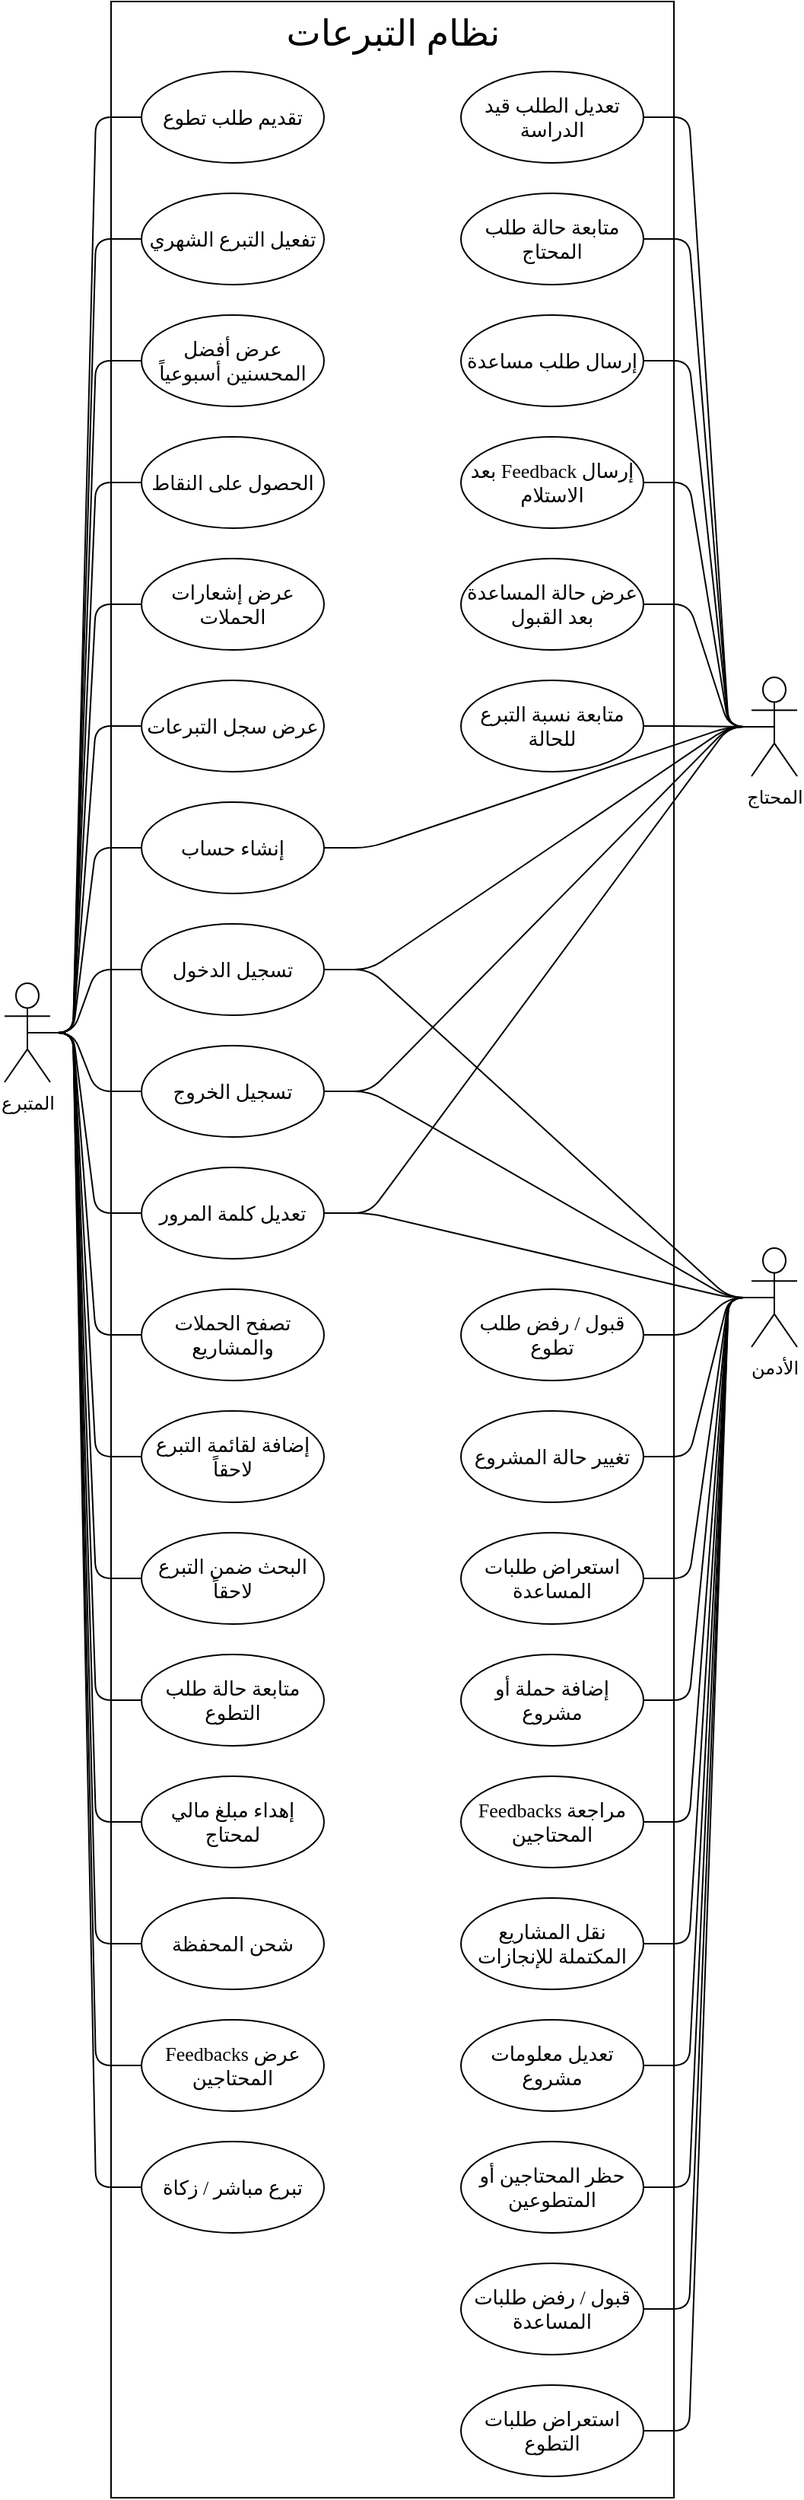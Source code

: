 <mxfile version="13.9.9" type="device"><diagram id="B2E9nz86P8KbMfJJ0yZO" name="Page-1"><mxGraphModel dx="358" dy="238" grid="1" gridSize="10" guides="1" tooltips="1" connect="1" arrows="1" fold="1" page="1" pageScale="1" pageWidth="850" pageHeight="1100" math="0" shadow="0"><root><mxCell id="0"/><mxCell id="1" parent="0"/><mxCell id="Yk3-z0zcMn_ex6_LbaxA-2" value="" style="rounded=0;whiteSpace=wrap;html=1;fillColor=none;" vertex="1" parent="1"><mxGeometry x="120" y="14" width="370" height="1640" as="geometry"/></mxCell><mxCell id="Yk3-z0zcMn_ex6_LbaxA-1" value="&lt;font face=&quot;Cocon modified&quot;&gt;المتبرع&lt;/font&gt;" style="shape=umlActor;verticalLabelPosition=bottom;verticalAlign=top;html=1;outlineConnect=0;" vertex="1" parent="1"><mxGeometry x="50" y="659" width="30" height="65" as="geometry"/></mxCell><mxCell id="Yk3-z0zcMn_ex6_LbaxA-4" value="&lt;font style=&quot;font-size: 13px&quot; face=&quot;Cocon modified&quot;&gt;تقديم طلب تطوع&lt;/font&gt;" style="ellipse;whiteSpace=wrap;html=1;fillColor=none;gradientColor=none;" vertex="1" parent="1"><mxGeometry x="140" y="60" width="120" height="60" as="geometry"/></mxCell><mxCell id="Yk3-z0zcMn_ex6_LbaxA-5" value="&lt;font style=&quot;font-size: 13px&quot; face=&quot;Cocon modified&quot;&gt;تفعيل التبرع الشهري&lt;/font&gt;" style="ellipse;whiteSpace=wrap;html=1;fillColor=none;gradientColor=none;" vertex="1" parent="1"><mxGeometry x="140" y="140" width="120" height="60" as="geometry"/></mxCell><mxCell id="Yk3-z0zcMn_ex6_LbaxA-6" value="&lt;font style=&quot;font-size: 13px&quot; face=&quot;Cocon modified&quot;&gt;عرض أفضل المحسنين أسبوعياً&lt;/font&gt;" style="ellipse;whiteSpace=wrap;html=1;fillColor=none;gradientColor=none;" vertex="1" parent="1"><mxGeometry x="140" y="220" width="120" height="60" as="geometry"/></mxCell><mxCell id="Yk3-z0zcMn_ex6_LbaxA-7" value="&lt;font style=&quot;font-size: 13px&quot; face=&quot;Cocon modified&quot;&gt;الحصول على النقاط&lt;/font&gt;" style="ellipse;whiteSpace=wrap;html=1;fillColor=none;gradientColor=none;" vertex="1" parent="1"><mxGeometry x="140" y="300" width="120" height="60" as="geometry"/></mxCell><mxCell id="Yk3-z0zcMn_ex6_LbaxA-8" value="&lt;font style=&quot;font-size: 13px&quot; face=&quot;Cocon modified&quot;&gt;عرض إشعارات الحملات&lt;/font&gt;" style="ellipse;whiteSpace=wrap;html=1;fillColor=none;gradientColor=none;" vertex="1" parent="1"><mxGeometry x="140" y="380" width="120" height="60" as="geometry"/></mxCell><mxCell id="Yk3-z0zcMn_ex6_LbaxA-9" value="&lt;font style=&quot;font-size: 13px&quot; face=&quot;Cocon modified&quot;&gt;عرض سجل التبرعات&lt;/font&gt;" style="ellipse;whiteSpace=wrap;html=1;fillColor=none;gradientColor=none;" vertex="1" parent="1"><mxGeometry x="140" y="460" width="120" height="60" as="geometry"/></mxCell><mxCell id="Yk3-z0zcMn_ex6_LbaxA-10" value="&lt;font style=&quot;font-size: 13px&quot; face=&quot;Cocon modified&quot;&gt;تبرع مباشر / زكاة&lt;/font&gt;" style="ellipse;whiteSpace=wrap;html=1;fillColor=none;gradientColor=none;" vertex="1" parent="1"><mxGeometry x="140" y="1420" width="120" height="60" as="geometry"/></mxCell><mxCell id="Yk3-z0zcMn_ex6_LbaxA-11" value="&lt;font style=&quot;font-size: 13px&quot; face=&quot;Cocon modified&quot;&gt;شحن المحفظة&lt;/font&gt;" style="ellipse;whiteSpace=wrap;html=1;fillColor=none;gradientColor=none;" vertex="1" parent="1"><mxGeometry x="140" y="1260" width="120" height="60" as="geometry"/></mxCell><mxCell id="Yk3-z0zcMn_ex6_LbaxA-13" value="&lt;font style=&quot;font-size: 13px&quot; face=&quot;Cocon modified&quot;&gt;البحث ضمن التبرع لاحقاً&lt;/font&gt;" style="ellipse;whiteSpace=wrap;html=1;fillColor=none;gradientColor=none;" vertex="1" parent="1"><mxGeometry x="140" y="1020" width="120" height="60" as="geometry"/></mxCell><mxCell id="Yk3-z0zcMn_ex6_LbaxA-14" value="&lt;font style=&quot;font-size: 13px&quot; face=&quot;Cocon modified&quot;&gt;إضافة لقائمة التبرع لاحقاً&lt;/font&gt;" style="ellipse;whiteSpace=wrap;html=1;fillColor=none;gradientColor=none;" vertex="1" parent="1"><mxGeometry x="140" y="940" width="120" height="60" as="geometry"/></mxCell><mxCell id="Yk3-z0zcMn_ex6_LbaxA-15" value="&lt;font style=&quot;font-size: 13px&quot; face=&quot;Cocon modified&quot;&gt;تصفح الحملات والمشاريع&lt;/font&gt;" style="ellipse;whiteSpace=wrap;html=1;fillColor=none;gradientColor=none;" vertex="1" parent="1"><mxGeometry x="140" y="860" width="120" height="60" as="geometry"/></mxCell><mxCell id="Yk3-z0zcMn_ex6_LbaxA-16" value="&lt;font face=&quot;Cocon modified&quot;&gt;&lt;span style=&quot;font-size: 13px&quot;&gt;Feedbacks عرض المحتاجين&lt;/span&gt;&lt;/font&gt;" style="ellipse;whiteSpace=wrap;html=1;fillColor=none;gradientColor=none;" vertex="1" parent="1"><mxGeometry x="140" y="1340" width="120" height="60" as="geometry"/></mxCell><mxCell id="Yk3-z0zcMn_ex6_LbaxA-17" value="&lt;font face=&quot;Cocon modified&quot;&gt;&lt;span style=&quot;font-size: 13px&quot;&gt;إهداء مبلغ مالي لمحتاج&lt;/span&gt;&lt;/font&gt;" style="ellipse;whiteSpace=wrap;html=1;fillColor=none;gradientColor=none;" vertex="1" parent="1"><mxGeometry x="140" y="1180" width="120" height="60" as="geometry"/></mxCell><mxCell id="Yk3-z0zcMn_ex6_LbaxA-18" value="&lt;font face=&quot;Cocon modified&quot;&gt;&lt;span style=&quot;font-size: 13px&quot;&gt;متابعة حالة طلب التطوع&lt;/span&gt;&lt;/font&gt;" style="ellipse;whiteSpace=wrap;html=1;fillColor=none;gradientColor=none;" vertex="1" parent="1"><mxGeometry x="140" y="1100" width="120" height="60" as="geometry"/></mxCell><mxCell id="Yk3-z0zcMn_ex6_LbaxA-19" value="&lt;font face=&quot;Cocon modified&quot;&gt;&lt;span style=&quot;font-size: 13px&quot;&gt;إنشاء حساب&lt;/span&gt;&lt;/font&gt;" style="ellipse;whiteSpace=wrap;html=1;fillColor=none;gradientColor=none;" vertex="1" parent="1"><mxGeometry x="140" y="540" width="120" height="60" as="geometry"/></mxCell><mxCell id="Yk3-z0zcMn_ex6_LbaxA-20" value="&lt;font face=&quot;Cocon modified&quot;&gt;&lt;span style=&quot;font-size: 13px&quot;&gt;تعديل الطلب قيد الدراسة&lt;/span&gt;&lt;/font&gt;" style="ellipse;whiteSpace=wrap;html=1;fillColor=none;gradientColor=none;" vertex="1" parent="1"><mxGeometry x="350" y="60" width="120" height="60" as="geometry"/></mxCell><mxCell id="Yk3-z0zcMn_ex6_LbaxA-21" value="&lt;font face=&quot;Cocon modified&quot;&gt;&lt;span style=&quot;font-size: 13px&quot;&gt;متابعة حالة طلب المحتاج&lt;/span&gt;&lt;/font&gt;" style="ellipse;whiteSpace=wrap;html=1;fillColor=none;gradientColor=none;" vertex="1" parent="1"><mxGeometry x="350" y="140" width="120" height="60" as="geometry"/></mxCell><mxCell id="Yk3-z0zcMn_ex6_LbaxA-22" value="&lt;font face=&quot;Cocon modified&quot;&gt;&lt;span style=&quot;font-size: 13px&quot;&gt;تسجيل الخروج&lt;/span&gt;&lt;/font&gt;" style="ellipse;whiteSpace=wrap;html=1;fillColor=none;gradientColor=none;" vertex="1" parent="1"><mxGeometry x="140" y="700" width="120" height="60" as="geometry"/></mxCell><mxCell id="Yk3-z0zcMn_ex6_LbaxA-23" value="&lt;font face=&quot;Cocon modified&quot;&gt;&lt;span style=&quot;font-size: 13px&quot;&gt;تسجيل الدخول&lt;/span&gt;&lt;/font&gt;" style="ellipse;whiteSpace=wrap;html=1;fillColor=none;gradientColor=none;" vertex="1" parent="1"><mxGeometry x="140" y="620" width="120" height="60" as="geometry"/></mxCell><mxCell id="Yk3-z0zcMn_ex6_LbaxA-24" value="&lt;font face=&quot;Cocon modified&quot;&gt;&lt;span style=&quot;font-size: 13px&quot;&gt;تعديل كلمة المرور&lt;/span&gt;&lt;/font&gt;" style="ellipse;whiteSpace=wrap;html=1;fillColor=none;gradientColor=none;" vertex="1" parent="1"><mxGeometry x="140" y="780" width="120" height="60" as="geometry"/></mxCell><mxCell id="Yk3-z0zcMn_ex6_LbaxA-25" value="&lt;font face=&quot;Cocon modified&quot;&gt;&lt;span style=&quot;font-size: 13px&quot;&gt;إرسال طلب مساعدة&lt;/span&gt;&lt;/font&gt;" style="ellipse;whiteSpace=wrap;html=1;fillColor=none;gradientColor=none;" vertex="1" parent="1"><mxGeometry x="350" y="220" width="120" height="60" as="geometry"/></mxCell><mxCell id="Yk3-z0zcMn_ex6_LbaxA-26" value="&lt;font face=&quot;Cocon modified&quot;&gt;&lt;span style=&quot;font-size: 13px&quot;&gt;بعد Feedback إرسال الاستلام&lt;/span&gt;&lt;/font&gt;" style="ellipse;whiteSpace=wrap;html=1;fillColor=none;gradientColor=none;" vertex="1" parent="1"><mxGeometry x="350" y="300" width="120" height="60" as="geometry"/></mxCell><mxCell id="Yk3-z0zcMn_ex6_LbaxA-27" value="&lt;font face=&quot;Cocon modified&quot;&gt;&lt;span style=&quot;font-size: 13px&quot;&gt;متابعة نسبة التبرع للحالة&lt;/span&gt;&lt;/font&gt;" style="ellipse;whiteSpace=wrap;html=1;fillColor=none;gradientColor=none;" vertex="1" parent="1"><mxGeometry x="350" y="460" width="120" height="60" as="geometry"/></mxCell><mxCell id="Yk3-z0zcMn_ex6_LbaxA-28" value="&lt;font face=&quot;Cocon modified&quot;&gt;&lt;span style=&quot;font-size: 13px&quot;&gt;عرض حالة المساعدة بعد القبول&lt;/span&gt;&lt;/font&gt;" style="ellipse;whiteSpace=wrap;html=1;fillColor=none;gradientColor=none;" vertex="1" parent="1"><mxGeometry x="350" y="380" width="120" height="60" as="geometry"/></mxCell><mxCell id="Yk3-z0zcMn_ex6_LbaxA-29" value="&lt;font face=&quot;Cocon modified&quot;&gt;&lt;span style=&quot;font-size: 13px&quot;&gt;تعديل معلومات مشروع&lt;/span&gt;&lt;/font&gt;" style="ellipse;whiteSpace=wrap;html=1;fillColor=none;gradientColor=none;" vertex="1" parent="1"><mxGeometry x="350" y="1340" width="120" height="60" as="geometry"/></mxCell><mxCell id="Yk3-z0zcMn_ex6_LbaxA-30" value="&lt;font face=&quot;Cocon modified&quot;&gt;&lt;span style=&quot;font-size: 13px&quot;&gt;إضافة حملة أو مشروع&lt;/span&gt;&lt;/font&gt;" style="ellipse;whiteSpace=wrap;html=1;fillColor=none;gradientColor=none;" vertex="1" parent="1"><mxGeometry x="350" y="1100" width="120" height="60" as="geometry"/></mxCell><mxCell id="Yk3-z0zcMn_ex6_LbaxA-31" value="&lt;font face=&quot;Cocon modified&quot;&gt;&lt;span style=&quot;font-size: 13px&quot;&gt;قبول / رفض طلب تطوع&lt;/span&gt;&lt;/font&gt;" style="ellipse;whiteSpace=wrap;html=1;fillColor=none;gradientColor=none;" vertex="1" parent="1"><mxGeometry x="350" y="860" width="120" height="60" as="geometry"/></mxCell><mxCell id="Yk3-z0zcMn_ex6_LbaxA-32" value="&lt;font face=&quot;Cocon modified&quot;&gt;&lt;span style=&quot;font-size: 13px&quot;&gt;استعراض طلبات التطوع&lt;/span&gt;&lt;/font&gt;" style="ellipse;whiteSpace=wrap;html=1;fillColor=none;gradientColor=none;" vertex="1" parent="1"><mxGeometry x="350" y="1580" width="120" height="60" as="geometry"/></mxCell><mxCell id="Yk3-z0zcMn_ex6_LbaxA-33" value="&lt;font face=&quot;Cocon modified&quot;&gt;&lt;span style=&quot;font-size: 13px&quot;&gt;قبول / رفض طلبات المساعدة&lt;/span&gt;&lt;/font&gt;" style="ellipse;whiteSpace=wrap;html=1;fillColor=none;gradientColor=none;" vertex="1" parent="1"><mxGeometry x="350" y="1500" width="120" height="60" as="geometry"/></mxCell><mxCell id="Yk3-z0zcMn_ex6_LbaxA-34" value="&lt;font face=&quot;Cocon modified&quot;&gt;&lt;span style=&quot;font-size: 13px&quot;&gt;استعراض طلبات المساعدة&lt;/span&gt;&lt;/font&gt;" style="ellipse;whiteSpace=wrap;html=1;fillColor=none;gradientColor=none;" vertex="1" parent="1"><mxGeometry x="350" y="1020" width="120" height="60" as="geometry"/></mxCell><mxCell id="Yk3-z0zcMn_ex6_LbaxA-35" value="&lt;font face=&quot;Cocon modified&quot;&gt;&lt;span style=&quot;font-size: 13px&quot;&gt;Feedbacks مراجعة المحتاجين&lt;/span&gt;&lt;/font&gt;" style="ellipse;whiteSpace=wrap;html=1;fillColor=none;gradientColor=none;" vertex="1" parent="1"><mxGeometry x="350" y="1180" width="120" height="60" as="geometry"/></mxCell><mxCell id="Yk3-z0zcMn_ex6_LbaxA-36" value="&lt;font face=&quot;Cocon modified&quot;&gt;&lt;span style=&quot;font-size: 13px&quot;&gt;نقل المشاريع المكتملة للإنجازات&lt;/span&gt;&lt;/font&gt;" style="ellipse;whiteSpace=wrap;html=1;fillColor=none;gradientColor=none;" vertex="1" parent="1"><mxGeometry x="350" y="1260" width="120" height="60" as="geometry"/></mxCell><mxCell id="Yk3-z0zcMn_ex6_LbaxA-37" value="&lt;font face=&quot;Cocon modified&quot;&gt;&lt;span style=&quot;font-size: 13px&quot;&gt;تغيير حالة المشروع&lt;/span&gt;&lt;/font&gt;" style="ellipse;whiteSpace=wrap;html=1;fillColor=none;gradientColor=none;" vertex="1" parent="1"><mxGeometry x="350" y="940" width="120" height="60" as="geometry"/></mxCell><mxCell id="Yk3-z0zcMn_ex6_LbaxA-39" value="&lt;font face=&quot;Cocon modified&quot;&gt;المحتاج&lt;/font&gt;" style="shape=umlActor;verticalLabelPosition=bottom;verticalAlign=top;html=1;outlineConnect=0;" vertex="1" parent="1"><mxGeometry x="541" y="458" width="30" height="65" as="geometry"/></mxCell><mxCell id="Yk3-z0zcMn_ex6_LbaxA-42" value="&lt;font face=&quot;Cocon modified&quot;&gt;الأدمن&lt;/font&gt;" style="shape=umlActor;verticalLabelPosition=bottom;verticalAlign=top;html=1;outlineConnect=0;" vertex="1" parent="1"><mxGeometry x="541" y="833" width="30" height="65" as="geometry"/></mxCell><mxCell id="Yk3-z0zcMn_ex6_LbaxA-43" value="&lt;font face=&quot;Cocon modified&quot;&gt;&lt;span style=&quot;font-size: 13px&quot;&gt;حظر المحتاجين أو المتطوعين&lt;/span&gt;&lt;/font&gt;" style="ellipse;whiteSpace=wrap;html=1;fillColor=none;gradientColor=none;" vertex="1" parent="1"><mxGeometry x="350" y="1420" width="120" height="60" as="geometry"/></mxCell><mxCell id="Yk3-z0zcMn_ex6_LbaxA-46" value="&lt;font style=&quot;font-size: 24px&quot;&gt;نظام التبرعات&lt;/font&gt;" style="text;html=1;align=center;verticalAlign=middle;resizable=0;points=[];autosize=1;fontSize=18;fontFamily=Cocon modified;" vertex="1" parent="1"><mxGeometry x="240" y="20" width="130" height="30" as="geometry"/></mxCell><mxCell id="Yk3-z0zcMn_ex6_LbaxA-47" value="" style="edgeStyle=entityRelationEdgeStyle;html=1;endArrow=none;elbow=vertical;fontFamily=Cocon modified;fontSize=18;exitX=0.5;exitY=0.5;exitDx=0;exitDy=0;exitPerimeter=0;entryX=0;entryY=0.5;entryDx=0;entryDy=0;" edge="1" parent="1" source="Yk3-z0zcMn_ex6_LbaxA-1" target="Yk3-z0zcMn_ex6_LbaxA-4"><mxGeometry width="160" relative="1" as="geometry"><mxPoint x="220" y="490" as="sourcePoint"/><mxPoint x="380" y="490" as="targetPoint"/></mxGeometry></mxCell><mxCell id="Yk3-z0zcMn_ex6_LbaxA-48" value="" style="edgeStyle=entityRelationEdgeStyle;html=1;endArrow=none;elbow=vertical;fontFamily=Cocon modified;fontSize=18;entryX=0;entryY=0.5;entryDx=0;entryDy=0;exitX=0.5;exitY=0.5;exitDx=0;exitDy=0;exitPerimeter=0;" edge="1" parent="1" source="Yk3-z0zcMn_ex6_LbaxA-1" target="Yk3-z0zcMn_ex6_LbaxA-5"><mxGeometry width="160" relative="1" as="geometry"><mxPoint x="70" y="560" as="sourcePoint"/><mxPoint x="150" y="100" as="targetPoint"/></mxGeometry></mxCell><mxCell id="Yk3-z0zcMn_ex6_LbaxA-49" value="" style="edgeStyle=entityRelationEdgeStyle;html=1;endArrow=none;elbow=vertical;fontFamily=Cocon modified;fontSize=18;entryX=0;entryY=0.5;entryDx=0;entryDy=0;exitX=0.5;exitY=0.5;exitDx=0;exitDy=0;exitPerimeter=0;" edge="1" parent="1" source="Yk3-z0zcMn_ex6_LbaxA-1" target="Yk3-z0zcMn_ex6_LbaxA-6"><mxGeometry width="160" relative="1" as="geometry"><mxPoint x="80" y="690" as="sourcePoint"/><mxPoint x="150" y="180" as="targetPoint"/></mxGeometry></mxCell><mxCell id="Yk3-z0zcMn_ex6_LbaxA-51" value="" style="edgeStyle=entityRelationEdgeStyle;html=1;endArrow=none;elbow=vertical;fontFamily=Cocon modified;fontSize=18;entryX=0;entryY=0.5;entryDx=0;entryDy=0;exitX=0.5;exitY=0.5;exitDx=0;exitDy=0;exitPerimeter=0;" edge="1" parent="1" source="Yk3-z0zcMn_ex6_LbaxA-1" target="Yk3-z0zcMn_ex6_LbaxA-7"><mxGeometry width="160" relative="1" as="geometry"><mxPoint x="75" y="709.5" as="sourcePoint"/><mxPoint x="150" y="260" as="targetPoint"/></mxGeometry></mxCell><mxCell id="Yk3-z0zcMn_ex6_LbaxA-52" value="" style="edgeStyle=entityRelationEdgeStyle;html=1;endArrow=none;elbow=vertical;fontFamily=Cocon modified;fontSize=18;entryX=0;entryY=0.5;entryDx=0;entryDy=0;exitX=0.5;exitY=0.5;exitDx=0;exitDy=0;exitPerimeter=0;" edge="1" parent="1" source="Yk3-z0zcMn_ex6_LbaxA-1" target="Yk3-z0zcMn_ex6_LbaxA-8"><mxGeometry width="160" relative="1" as="geometry"><mxPoint x="75" y="709.5" as="sourcePoint"/><mxPoint x="150" y="340" as="targetPoint"/></mxGeometry></mxCell><mxCell id="Yk3-z0zcMn_ex6_LbaxA-53" value="" style="edgeStyle=entityRelationEdgeStyle;html=1;endArrow=none;elbow=vertical;fontFamily=Cocon modified;fontSize=18;entryX=0;entryY=0.5;entryDx=0;entryDy=0;exitX=0.5;exitY=0.5;exitDx=0;exitDy=0;exitPerimeter=0;" edge="1" parent="1" source="Yk3-z0zcMn_ex6_LbaxA-1" target="Yk3-z0zcMn_ex6_LbaxA-9"><mxGeometry width="160" relative="1" as="geometry"><mxPoint x="75" y="709.5" as="sourcePoint"/><mxPoint x="150" y="420" as="targetPoint"/></mxGeometry></mxCell><mxCell id="Yk3-z0zcMn_ex6_LbaxA-54" value="" style="edgeStyle=entityRelationEdgeStyle;html=1;endArrow=none;elbow=vertical;fontFamily=Cocon modified;fontSize=18;entryX=0;entryY=0.5;entryDx=0;entryDy=0;exitX=0.5;exitY=0.5;exitDx=0;exitDy=0;exitPerimeter=0;" edge="1" parent="1" source="Yk3-z0zcMn_ex6_LbaxA-1" target="Yk3-z0zcMn_ex6_LbaxA-19"><mxGeometry width="160" relative="1" as="geometry"><mxPoint x="75" y="709.5" as="sourcePoint"/><mxPoint x="150" y="500" as="targetPoint"/></mxGeometry></mxCell><mxCell id="Yk3-z0zcMn_ex6_LbaxA-55" value="" style="edgeStyle=entityRelationEdgeStyle;html=1;endArrow=none;elbow=vertical;fontFamily=Cocon modified;fontSize=18;entryX=0;entryY=0.5;entryDx=0;entryDy=0;exitX=0.5;exitY=0.5;exitDx=0;exitDy=0;exitPerimeter=0;" edge="1" parent="1" source="Yk3-z0zcMn_ex6_LbaxA-1" target="Yk3-z0zcMn_ex6_LbaxA-23"><mxGeometry width="160" relative="1" as="geometry"><mxPoint x="75" y="709.5" as="sourcePoint"/><mxPoint x="150" y="580.0" as="targetPoint"/></mxGeometry></mxCell><mxCell id="Yk3-z0zcMn_ex6_LbaxA-56" value="" style="edgeStyle=entityRelationEdgeStyle;html=1;endArrow=none;elbow=vertical;fontFamily=Cocon modified;fontSize=18;entryX=0;entryY=0.5;entryDx=0;entryDy=0;exitX=0.5;exitY=0.5;exitDx=0;exitDy=0;exitPerimeter=0;" edge="1" parent="1" source="Yk3-z0zcMn_ex6_LbaxA-1" target="Yk3-z0zcMn_ex6_LbaxA-22"><mxGeometry width="160" relative="1" as="geometry"><mxPoint x="75" y="709.5" as="sourcePoint"/><mxPoint x="150" y="660.0" as="targetPoint"/></mxGeometry></mxCell><mxCell id="Yk3-z0zcMn_ex6_LbaxA-57" value="" style="edgeStyle=entityRelationEdgeStyle;html=1;endArrow=none;elbow=vertical;fontFamily=Cocon modified;fontSize=18;entryX=0;entryY=0.5;entryDx=0;entryDy=0;exitX=0.5;exitY=0.5;exitDx=0;exitDy=0;exitPerimeter=0;" edge="1" parent="1" source="Yk3-z0zcMn_ex6_LbaxA-1" target="Yk3-z0zcMn_ex6_LbaxA-24"><mxGeometry width="160" relative="1" as="geometry"><mxPoint x="75" y="701.5" as="sourcePoint"/><mxPoint x="150" y="740" as="targetPoint"/></mxGeometry></mxCell><mxCell id="Yk3-z0zcMn_ex6_LbaxA-58" value="" style="edgeStyle=entityRelationEdgeStyle;html=1;endArrow=none;elbow=vertical;fontFamily=Cocon modified;fontSize=18;entryX=0;entryY=0.5;entryDx=0;entryDy=0;exitX=0.5;exitY=0.5;exitDx=0;exitDy=0;exitPerimeter=0;" edge="1" parent="1" source="Yk3-z0zcMn_ex6_LbaxA-1" target="Yk3-z0zcMn_ex6_LbaxA-15"><mxGeometry width="160" relative="1" as="geometry"><mxPoint x="75" y="701.5" as="sourcePoint"/><mxPoint x="150" y="820" as="targetPoint"/></mxGeometry></mxCell><mxCell id="Yk3-z0zcMn_ex6_LbaxA-59" value="" style="edgeStyle=entityRelationEdgeStyle;html=1;endArrow=none;elbow=vertical;fontFamily=Cocon modified;fontSize=18;entryX=0;entryY=0.5;entryDx=0;entryDy=0;exitX=0.5;exitY=0.5;exitDx=0;exitDy=0;exitPerimeter=0;" edge="1" parent="1" source="Yk3-z0zcMn_ex6_LbaxA-1" target="Yk3-z0zcMn_ex6_LbaxA-14"><mxGeometry width="160" relative="1" as="geometry"><mxPoint x="75" y="701.5" as="sourcePoint"/><mxPoint x="150" y="900" as="targetPoint"/></mxGeometry></mxCell><mxCell id="Yk3-z0zcMn_ex6_LbaxA-60" value="" style="edgeStyle=entityRelationEdgeStyle;html=1;endArrow=none;elbow=vertical;fontFamily=Cocon modified;fontSize=18;entryX=0;entryY=0.5;entryDx=0;entryDy=0;exitX=0.5;exitY=0.5;exitDx=0;exitDy=0;exitPerimeter=0;" edge="1" parent="1" source="Yk3-z0zcMn_ex6_LbaxA-1" target="Yk3-z0zcMn_ex6_LbaxA-13"><mxGeometry width="160" relative="1" as="geometry"><mxPoint x="75" y="701.5" as="sourcePoint"/><mxPoint x="150" y="980" as="targetPoint"/></mxGeometry></mxCell><mxCell id="Yk3-z0zcMn_ex6_LbaxA-61" value="" style="edgeStyle=entityRelationEdgeStyle;html=1;endArrow=none;elbow=vertical;fontFamily=Cocon modified;fontSize=18;entryX=0;entryY=0.5;entryDx=0;entryDy=0;exitX=0.5;exitY=0.5;exitDx=0;exitDy=0;exitPerimeter=0;" edge="1" parent="1" source="Yk3-z0zcMn_ex6_LbaxA-1" target="Yk3-z0zcMn_ex6_LbaxA-18"><mxGeometry width="160" relative="1" as="geometry"><mxPoint x="75" y="701.5" as="sourcePoint"/><mxPoint x="150" y="1060" as="targetPoint"/></mxGeometry></mxCell><mxCell id="Yk3-z0zcMn_ex6_LbaxA-62" value="" style="edgeStyle=entityRelationEdgeStyle;html=1;endArrow=none;elbow=vertical;fontFamily=Cocon modified;fontSize=18;entryX=0;entryY=0.5;entryDx=0;entryDy=0;exitX=0.5;exitY=0.5;exitDx=0;exitDy=0;exitPerimeter=0;" edge="1" parent="1" source="Yk3-z0zcMn_ex6_LbaxA-1" target="Yk3-z0zcMn_ex6_LbaxA-17"><mxGeometry width="160" relative="1" as="geometry"><mxPoint x="75" y="701.5" as="sourcePoint"/><mxPoint x="150" y="1140" as="targetPoint"/></mxGeometry></mxCell><mxCell id="Yk3-z0zcMn_ex6_LbaxA-63" value="" style="edgeStyle=entityRelationEdgeStyle;html=1;endArrow=none;elbow=vertical;fontFamily=Cocon modified;fontSize=18;entryX=0;entryY=0.5;entryDx=0;entryDy=0;exitX=0.5;exitY=0.5;exitDx=0;exitDy=0;exitPerimeter=0;" edge="1" parent="1" source="Yk3-z0zcMn_ex6_LbaxA-1" target="Yk3-z0zcMn_ex6_LbaxA-11"><mxGeometry width="160" relative="1" as="geometry"><mxPoint x="75" y="701.5" as="sourcePoint"/><mxPoint x="150" y="1220" as="targetPoint"/></mxGeometry></mxCell><mxCell id="Yk3-z0zcMn_ex6_LbaxA-64" value="" style="edgeStyle=entityRelationEdgeStyle;html=1;endArrow=none;elbow=vertical;fontFamily=Cocon modified;fontSize=18;entryX=0;entryY=0.5;entryDx=0;entryDy=0;exitX=0.5;exitY=0.5;exitDx=0;exitDy=0;exitPerimeter=0;" edge="1" parent="1" source="Yk3-z0zcMn_ex6_LbaxA-1" target="Yk3-z0zcMn_ex6_LbaxA-16"><mxGeometry width="160" relative="1" as="geometry"><mxPoint x="75" y="701.5" as="sourcePoint"/><mxPoint x="150" y="1300" as="targetPoint"/></mxGeometry></mxCell><mxCell id="Yk3-z0zcMn_ex6_LbaxA-65" value="" style="edgeStyle=entityRelationEdgeStyle;html=1;endArrow=none;elbow=vertical;fontFamily=Cocon modified;fontSize=18;entryX=0;entryY=0.5;entryDx=0;entryDy=0;exitX=0.5;exitY=0.5;exitDx=0;exitDy=0;exitPerimeter=0;" edge="1" parent="1" source="Yk3-z0zcMn_ex6_LbaxA-1" target="Yk3-z0zcMn_ex6_LbaxA-10"><mxGeometry width="160" relative="1" as="geometry"><mxPoint x="75" y="701.5" as="sourcePoint"/><mxPoint x="150" y="1380.0" as="targetPoint"/></mxGeometry></mxCell><mxCell id="Yk3-z0zcMn_ex6_LbaxA-72" value="" style="edgeStyle=entityRelationEdgeStyle;html=1;endArrow=none;fontFamily=Cocon modified;fontSize=18;exitX=0.5;exitY=0.5;exitDx=0;exitDy=0;exitPerimeter=0;entryX=1;entryY=0.5;entryDx=0;entryDy=0;" edge="1" parent="1" source="Yk3-z0zcMn_ex6_LbaxA-39" target="Yk3-z0zcMn_ex6_LbaxA-27"><mxGeometry width="160" relative="1" as="geometry"><mxPoint x="775" y="303.75" as="sourcePoint"/><mxPoint x="480" y="481.25" as="targetPoint"/></mxGeometry></mxCell><mxCell id="Yk3-z0zcMn_ex6_LbaxA-73" value="" style="edgeStyle=entityRelationEdgeStyle;html=1;endArrow=none;fontFamily=Cocon modified;fontSize=18;exitX=0.5;exitY=0.5;exitDx=0;exitDy=0;exitPerimeter=0;entryX=1;entryY=0.5;entryDx=0;entryDy=0;" edge="1" parent="1" source="Yk3-z0zcMn_ex6_LbaxA-39" target="Yk3-z0zcMn_ex6_LbaxA-28"><mxGeometry width="160" relative="1" as="geometry"><mxPoint x="565.0" y="402.5" as="sourcePoint"/><mxPoint x="480.0" y="500.0" as="targetPoint"/></mxGeometry></mxCell><mxCell id="Yk3-z0zcMn_ex6_LbaxA-74" value="" style="edgeStyle=entityRelationEdgeStyle;html=1;endArrow=none;fontFamily=Cocon modified;fontSize=18;exitX=0.5;exitY=0.5;exitDx=0;exitDy=0;exitPerimeter=0;entryX=1;entryY=0.5;entryDx=0;entryDy=0;" edge="1" parent="1" source="Yk3-z0zcMn_ex6_LbaxA-39" target="Yk3-z0zcMn_ex6_LbaxA-26"><mxGeometry width="160" relative="1" as="geometry"><mxPoint x="565.0" y="402.5" as="sourcePoint"/><mxPoint x="480.0" y="420" as="targetPoint"/></mxGeometry></mxCell><mxCell id="Yk3-z0zcMn_ex6_LbaxA-75" value="" style="edgeStyle=entityRelationEdgeStyle;html=1;endArrow=none;fontFamily=Cocon modified;fontSize=18;exitX=0.5;exitY=0.5;exitDx=0;exitDy=0;exitPerimeter=0;entryX=1;entryY=0.5;entryDx=0;entryDy=0;" edge="1" parent="1" source="Yk3-z0zcMn_ex6_LbaxA-39" target="Yk3-z0zcMn_ex6_LbaxA-25"><mxGeometry width="160" relative="1" as="geometry"><mxPoint x="565.0" y="402.5" as="sourcePoint"/><mxPoint x="480.0" y="340" as="targetPoint"/></mxGeometry></mxCell><mxCell id="Yk3-z0zcMn_ex6_LbaxA-76" value="" style="edgeStyle=entityRelationEdgeStyle;html=1;endArrow=none;fontFamily=Cocon modified;fontSize=18;exitX=0.5;exitY=0.5;exitDx=0;exitDy=0;exitPerimeter=0;entryX=1;entryY=0.5;entryDx=0;entryDy=0;" edge="1" parent="1" source="Yk3-z0zcMn_ex6_LbaxA-39" target="Yk3-z0zcMn_ex6_LbaxA-21"><mxGeometry width="160" relative="1" as="geometry"><mxPoint x="565.0" y="402.5" as="sourcePoint"/><mxPoint x="480.0" y="260" as="targetPoint"/></mxGeometry></mxCell><mxCell id="Yk3-z0zcMn_ex6_LbaxA-77" value="" style="edgeStyle=entityRelationEdgeStyle;html=1;endArrow=none;fontFamily=Cocon modified;fontSize=18;exitX=0.5;exitY=0.5;exitDx=0;exitDy=0;exitPerimeter=0;entryX=1;entryY=0.5;entryDx=0;entryDy=0;" edge="1" parent="1" source="Yk3-z0zcMn_ex6_LbaxA-39" target="Yk3-z0zcMn_ex6_LbaxA-20"><mxGeometry width="160" relative="1" as="geometry"><mxPoint x="565" y="402.5" as="sourcePoint"/><mxPoint x="480.0" y="180" as="targetPoint"/></mxGeometry></mxCell><mxCell id="Yk3-z0zcMn_ex6_LbaxA-78" value="" style="edgeStyle=entityRelationEdgeStyle;html=1;endArrow=none;fontFamily=Cocon modified;fontSize=18;exitX=0.5;exitY=0.5;exitDx=0;exitDy=0;exitPerimeter=0;entryX=1;entryY=0.5;entryDx=0;entryDy=0;" edge="1" parent="1" source="Yk3-z0zcMn_ex6_LbaxA-42" target="Yk3-z0zcMn_ex6_LbaxA-23"><mxGeometry width="160" relative="1" as="geometry"><mxPoint x="607.5" y="722.75" as="sourcePoint"/><mxPoint x="522.5" y="660.25" as="targetPoint"/></mxGeometry></mxCell><mxCell id="Yk3-z0zcMn_ex6_LbaxA-79" value="" style="edgeStyle=entityRelationEdgeStyle;html=1;endArrow=none;fontFamily=Cocon modified;fontSize=18;exitX=0.5;exitY=0.5;exitDx=0;exitDy=0;exitPerimeter=0;entryX=1;entryY=0.5;entryDx=0;entryDy=0;" edge="1" parent="1" source="Yk3-z0zcMn_ex6_LbaxA-42" target="Yk3-z0zcMn_ex6_LbaxA-22"><mxGeometry width="160" relative="1" as="geometry"><mxPoint x="575" y="875.5" as="sourcePoint"/><mxPoint x="270" y="660" as="targetPoint"/></mxGeometry></mxCell><mxCell id="Yk3-z0zcMn_ex6_LbaxA-80" value="" style="edgeStyle=entityRelationEdgeStyle;html=1;endArrow=none;fontFamily=Cocon modified;fontSize=18;exitX=0.5;exitY=0.5;exitDx=0;exitDy=0;exitPerimeter=0;entryX=1;entryY=0.5;entryDx=0;entryDy=0;" edge="1" parent="1" source="Yk3-z0zcMn_ex6_LbaxA-42" target="Yk3-z0zcMn_ex6_LbaxA-24"><mxGeometry width="160" relative="1" as="geometry"><mxPoint x="575" y="875.5" as="sourcePoint"/><mxPoint x="270" y="740.0" as="targetPoint"/></mxGeometry></mxCell><mxCell id="Yk3-z0zcMn_ex6_LbaxA-81" value="" style="edgeStyle=entityRelationEdgeStyle;html=1;endArrow=none;fontFamily=Cocon modified;fontSize=18;exitX=0.5;exitY=0.5;exitDx=0;exitDy=0;exitPerimeter=0;entryX=1;entryY=0.5;entryDx=0;entryDy=0;" edge="1" parent="1" source="Yk3-z0zcMn_ex6_LbaxA-42" target="Yk3-z0zcMn_ex6_LbaxA-31"><mxGeometry width="160" relative="1" as="geometry"><mxPoint x="575" y="875.5" as="sourcePoint"/><mxPoint x="270" y="820.0" as="targetPoint"/></mxGeometry></mxCell><mxCell id="Yk3-z0zcMn_ex6_LbaxA-82" value="" style="edgeStyle=entityRelationEdgeStyle;html=1;endArrow=none;fontFamily=Cocon modified;fontSize=18;exitX=0.5;exitY=0.5;exitDx=0;exitDy=0;exitPerimeter=0;entryX=1;entryY=0.5;entryDx=0;entryDy=0;" edge="1" parent="1" source="Yk3-z0zcMn_ex6_LbaxA-42" target="Yk3-z0zcMn_ex6_LbaxA-37"><mxGeometry width="160" relative="1" as="geometry"><mxPoint x="575" y="875.5" as="sourcePoint"/><mxPoint x="480.0" y="900.0" as="targetPoint"/></mxGeometry></mxCell><mxCell id="Yk3-z0zcMn_ex6_LbaxA-83" value="" style="edgeStyle=entityRelationEdgeStyle;html=1;endArrow=none;fontFamily=Cocon modified;fontSize=18;exitX=0.5;exitY=0.5;exitDx=0;exitDy=0;exitPerimeter=0;entryX=1;entryY=0.5;entryDx=0;entryDy=0;" edge="1" parent="1" source="Yk3-z0zcMn_ex6_LbaxA-42" target="Yk3-z0zcMn_ex6_LbaxA-34"><mxGeometry width="160" relative="1" as="geometry"><mxPoint x="575" y="875.5" as="sourcePoint"/><mxPoint x="480.0" y="980.0" as="targetPoint"/></mxGeometry></mxCell><mxCell id="Yk3-z0zcMn_ex6_LbaxA-84" value="" style="edgeStyle=entityRelationEdgeStyle;html=1;endArrow=none;fontFamily=Cocon modified;fontSize=18;exitX=0.5;exitY=0.5;exitDx=0;exitDy=0;exitPerimeter=0;entryX=1;entryY=0.5;entryDx=0;entryDy=0;" edge="1" parent="1" source="Yk3-z0zcMn_ex6_LbaxA-42" target="Yk3-z0zcMn_ex6_LbaxA-30"><mxGeometry width="160" relative="1" as="geometry"><mxPoint x="575" y="875.5" as="sourcePoint"/><mxPoint x="480.0" y="1060.0" as="targetPoint"/></mxGeometry></mxCell><mxCell id="Yk3-z0zcMn_ex6_LbaxA-85" value="" style="edgeStyle=entityRelationEdgeStyle;html=1;endArrow=none;fontFamily=Cocon modified;fontSize=18;exitX=0.5;exitY=0.5;exitDx=0;exitDy=0;exitPerimeter=0;entryX=1;entryY=0.5;entryDx=0;entryDy=0;" edge="1" parent="1" source="Yk3-z0zcMn_ex6_LbaxA-42" target="Yk3-z0zcMn_ex6_LbaxA-35"><mxGeometry width="160" relative="1" as="geometry"><mxPoint x="575" y="875.5" as="sourcePoint"/><mxPoint x="480.0" y="1140.0" as="targetPoint"/></mxGeometry></mxCell><mxCell id="Yk3-z0zcMn_ex6_LbaxA-86" value="" style="edgeStyle=entityRelationEdgeStyle;html=1;endArrow=none;fontFamily=Cocon modified;fontSize=18;exitX=0.5;exitY=0.5;exitDx=0;exitDy=0;exitPerimeter=0;entryX=1;entryY=0.5;entryDx=0;entryDy=0;" edge="1" parent="1" source="Yk3-z0zcMn_ex6_LbaxA-42" target="Yk3-z0zcMn_ex6_LbaxA-36"><mxGeometry width="160" relative="1" as="geometry"><mxPoint x="575" y="875.5" as="sourcePoint"/><mxPoint x="480.0" y="1220.0" as="targetPoint"/></mxGeometry></mxCell><mxCell id="Yk3-z0zcMn_ex6_LbaxA-87" value="" style="edgeStyle=entityRelationEdgeStyle;html=1;endArrow=none;fontFamily=Cocon modified;fontSize=18;exitX=0.5;exitY=0.5;exitDx=0;exitDy=0;exitPerimeter=0;entryX=1;entryY=0.5;entryDx=0;entryDy=0;" edge="1" parent="1" source="Yk3-z0zcMn_ex6_LbaxA-42" target="Yk3-z0zcMn_ex6_LbaxA-29"><mxGeometry width="160" relative="1" as="geometry"><mxPoint x="575" y="875.5" as="sourcePoint"/><mxPoint x="480.0" y="1300.0" as="targetPoint"/></mxGeometry></mxCell><mxCell id="Yk3-z0zcMn_ex6_LbaxA-88" value="" style="edgeStyle=entityRelationEdgeStyle;html=1;endArrow=none;fontFamily=Cocon modified;fontSize=18;exitX=0.5;exitY=0.5;exitDx=0;exitDy=0;exitPerimeter=0;entryX=1;entryY=0.5;entryDx=0;entryDy=0;" edge="1" parent="1" source="Yk3-z0zcMn_ex6_LbaxA-42" target="Yk3-z0zcMn_ex6_LbaxA-43"><mxGeometry width="160" relative="1" as="geometry"><mxPoint x="575" y="875.5" as="sourcePoint"/><mxPoint x="480.0" y="1380" as="targetPoint"/></mxGeometry></mxCell><mxCell id="Yk3-z0zcMn_ex6_LbaxA-89" value="" style="edgeStyle=entityRelationEdgeStyle;html=1;endArrow=none;fontFamily=Cocon modified;fontSize=18;exitX=0.5;exitY=0.5;exitDx=0;exitDy=0;exitPerimeter=0;entryX=1;entryY=0.5;entryDx=0;entryDy=0;" edge="1" parent="1" source="Yk3-z0zcMn_ex6_LbaxA-42" target="Yk3-z0zcMn_ex6_LbaxA-33"><mxGeometry width="160" relative="1" as="geometry"><mxPoint x="575" y="875.5" as="sourcePoint"/><mxPoint x="480.0" y="1460" as="targetPoint"/></mxGeometry></mxCell><mxCell id="Yk3-z0zcMn_ex6_LbaxA-90" value="" style="edgeStyle=entityRelationEdgeStyle;html=1;endArrow=none;fontFamily=Cocon modified;fontSize=18;exitX=0.5;exitY=0.5;exitDx=0;exitDy=0;exitPerimeter=0;entryX=1;entryY=0.5;entryDx=0;entryDy=0;" edge="1" parent="1" source="Yk3-z0zcMn_ex6_LbaxA-42" target="Yk3-z0zcMn_ex6_LbaxA-32"><mxGeometry width="160" relative="1" as="geometry"><mxPoint x="575" y="875.5" as="sourcePoint"/><mxPoint x="480.0" y="1540" as="targetPoint"/></mxGeometry></mxCell><mxCell id="Yk3-z0zcMn_ex6_LbaxA-91" value="" style="edgeStyle=entityRelationEdgeStyle;html=1;endArrow=none;fontFamily=Cocon modified;fontSize=18;exitX=0.5;exitY=0.5;exitDx=0;exitDy=0;exitPerimeter=0;entryX=1;entryY=0.5;entryDx=0;entryDy=0;" edge="1" parent="1" source="Yk3-z0zcMn_ex6_LbaxA-39" target="Yk3-z0zcMn_ex6_LbaxA-19"><mxGeometry width="160" relative="1" as="geometry"><mxPoint x="565" y="402.5" as="sourcePoint"/><mxPoint x="480.0" y="500" as="targetPoint"/></mxGeometry></mxCell><mxCell id="Yk3-z0zcMn_ex6_LbaxA-92" value="" style="edgeStyle=entityRelationEdgeStyle;html=1;endArrow=none;fontFamily=Cocon modified;fontSize=18;exitX=0.5;exitY=0.5;exitDx=0;exitDy=0;exitPerimeter=0;entryX=1;entryY=0.5;entryDx=0;entryDy=0;" edge="1" parent="1" source="Yk3-z0zcMn_ex6_LbaxA-39" target="Yk3-z0zcMn_ex6_LbaxA-23"><mxGeometry width="160" relative="1" as="geometry"><mxPoint x="565" y="501.5" as="sourcePoint"/><mxPoint x="270" y="580" as="targetPoint"/></mxGeometry></mxCell><mxCell id="Yk3-z0zcMn_ex6_LbaxA-93" value="" style="edgeStyle=entityRelationEdgeStyle;html=1;endArrow=none;fontFamily=Cocon modified;fontSize=18;exitX=0.5;exitY=0.5;exitDx=0;exitDy=0;exitPerimeter=0;entryX=1;entryY=0.5;entryDx=0;entryDy=0;" edge="1" parent="1" source="Yk3-z0zcMn_ex6_LbaxA-39" target="Yk3-z0zcMn_ex6_LbaxA-22"><mxGeometry width="160" relative="1" as="geometry"><mxPoint x="565" y="501.5" as="sourcePoint"/><mxPoint x="270" y="660" as="targetPoint"/></mxGeometry></mxCell><mxCell id="Yk3-z0zcMn_ex6_LbaxA-94" value="" style="edgeStyle=entityRelationEdgeStyle;html=1;endArrow=none;fontFamily=Cocon modified;fontSize=18;exitX=0.5;exitY=0.5;exitDx=0;exitDy=0;exitPerimeter=0;entryX=1;entryY=0.5;entryDx=0;entryDy=0;" edge="1" parent="1" source="Yk3-z0zcMn_ex6_LbaxA-39" target="Yk3-z0zcMn_ex6_LbaxA-24"><mxGeometry width="160" relative="1" as="geometry"><mxPoint x="565" y="501.5" as="sourcePoint"/><mxPoint x="270" y="740.0" as="targetPoint"/></mxGeometry></mxCell></root></mxGraphModel></diagram></mxfile>